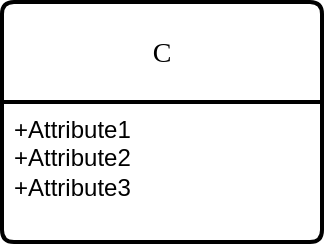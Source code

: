 <mxfile version="24.4.10" type="github">
  <diagram name="Relationship" id="ne13C7geaQqMN7__FbM5">
    <mxGraphModel dx="303" dy="211" grid="1" gridSize="10" guides="1" tooltips="1" connect="1" arrows="1" fold="1" page="1" pageScale="1" pageWidth="827" pageHeight="1169" math="0" shadow="0">
      <root>
        <mxCell id="0" />
        <mxCell id="1" parent="0" />
        <mxCell id="xyb9E7axEu57OpmpGfLf-1" value="&lt;font face=&quot;Times New Roman&quot;&gt;C&lt;/font&gt;" style="swimlane;childLayout=stackLayout;horizontal=1;startSize=50;horizontalStack=0;rounded=1;fontSize=14;fontStyle=0;strokeWidth=2;resizeParent=0;resizeLast=1;shadow=0;dashed=0;align=center;arcSize=4;whiteSpace=wrap;html=1;" vertex="1" parent="1">
          <mxGeometry x="40" y="40" width="160" height="120" as="geometry" />
        </mxCell>
        <mxCell id="xyb9E7axEu57OpmpGfLf-2" value="+Attribute1&#xa;+Attribute2&#xa;+Attribute3" style="align=left;strokeColor=none;fillColor=none;spacingLeft=4;fontSize=12;verticalAlign=top;resizable=0;rotatable=0;part=1;html=1;" vertex="1" parent="xyb9E7axEu57OpmpGfLf-1">
          <mxGeometry y="50" width="160" height="70" as="geometry" />
        </mxCell>
      </root>
    </mxGraphModel>
  </diagram>
</mxfile>
